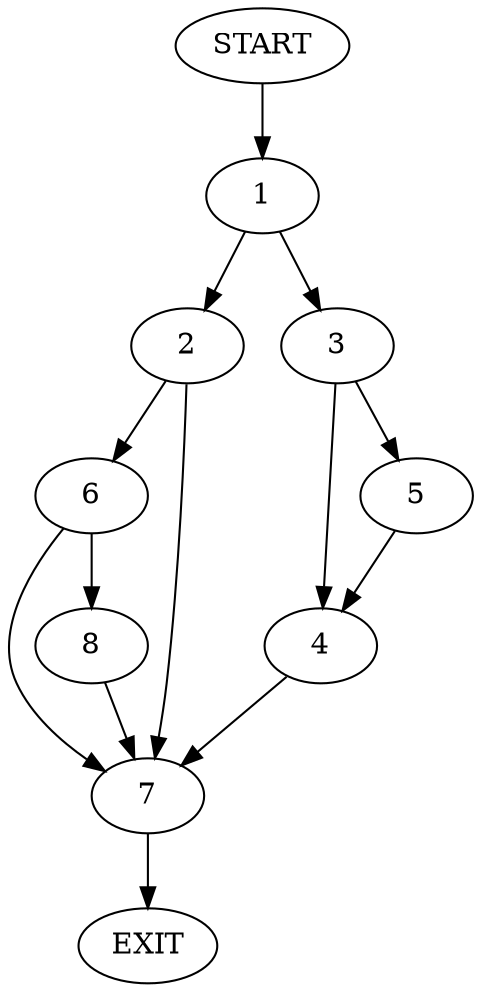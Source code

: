 digraph {
0 [label="START"]
9 [label="EXIT"]
0 -> 1
1 -> 2
1 -> 3
3 -> 4
3 -> 5
2 -> 6
2 -> 7
4 -> 7
5 -> 4
7 -> 9
6 -> 8
6 -> 7
8 -> 7
}
